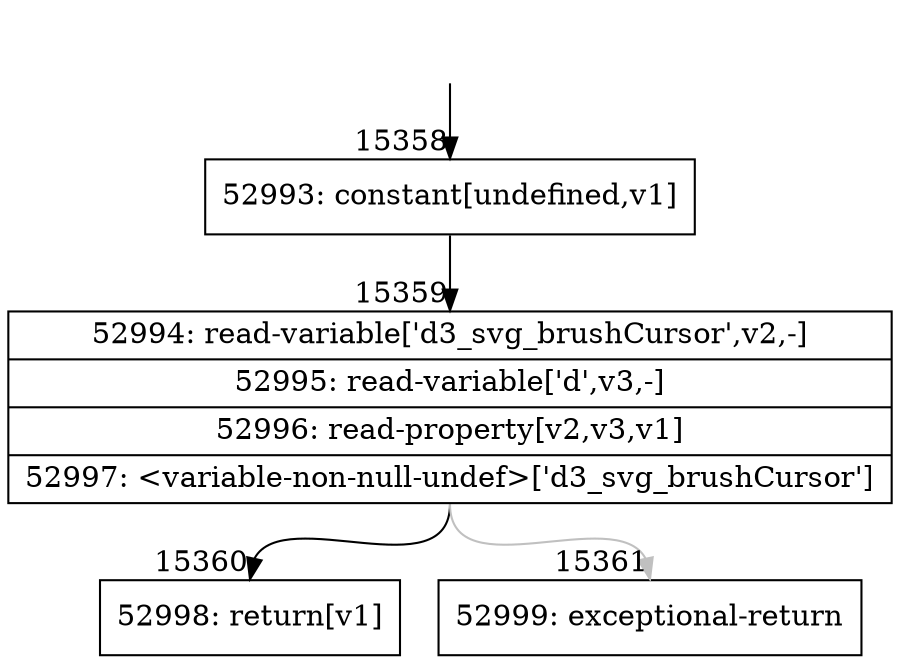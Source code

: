 digraph {
rankdir="TD"
BB_entry1434[shape=none,label=""];
BB_entry1434 -> BB15358 [tailport=s, headport=n, headlabel="    15358"]
BB15358 [shape=record label="{52993: constant[undefined,v1]}" ] 
BB15358 -> BB15359 [tailport=s, headport=n, headlabel="      15359"]
BB15359 [shape=record label="{52994: read-variable['d3_svg_brushCursor',v2,-]|52995: read-variable['d',v3,-]|52996: read-property[v2,v3,v1]|52997: \<variable-non-null-undef\>['d3_svg_brushCursor']}" ] 
BB15359 -> BB15360 [tailport=s, headport=n, headlabel="      15360"]
BB15359 -> BB15361 [tailport=s, headport=n, color=gray, headlabel="      15361"]
BB15360 [shape=record label="{52998: return[v1]}" ] 
BB15361 [shape=record label="{52999: exceptional-return}" ] 
//#$~ 9051
}
